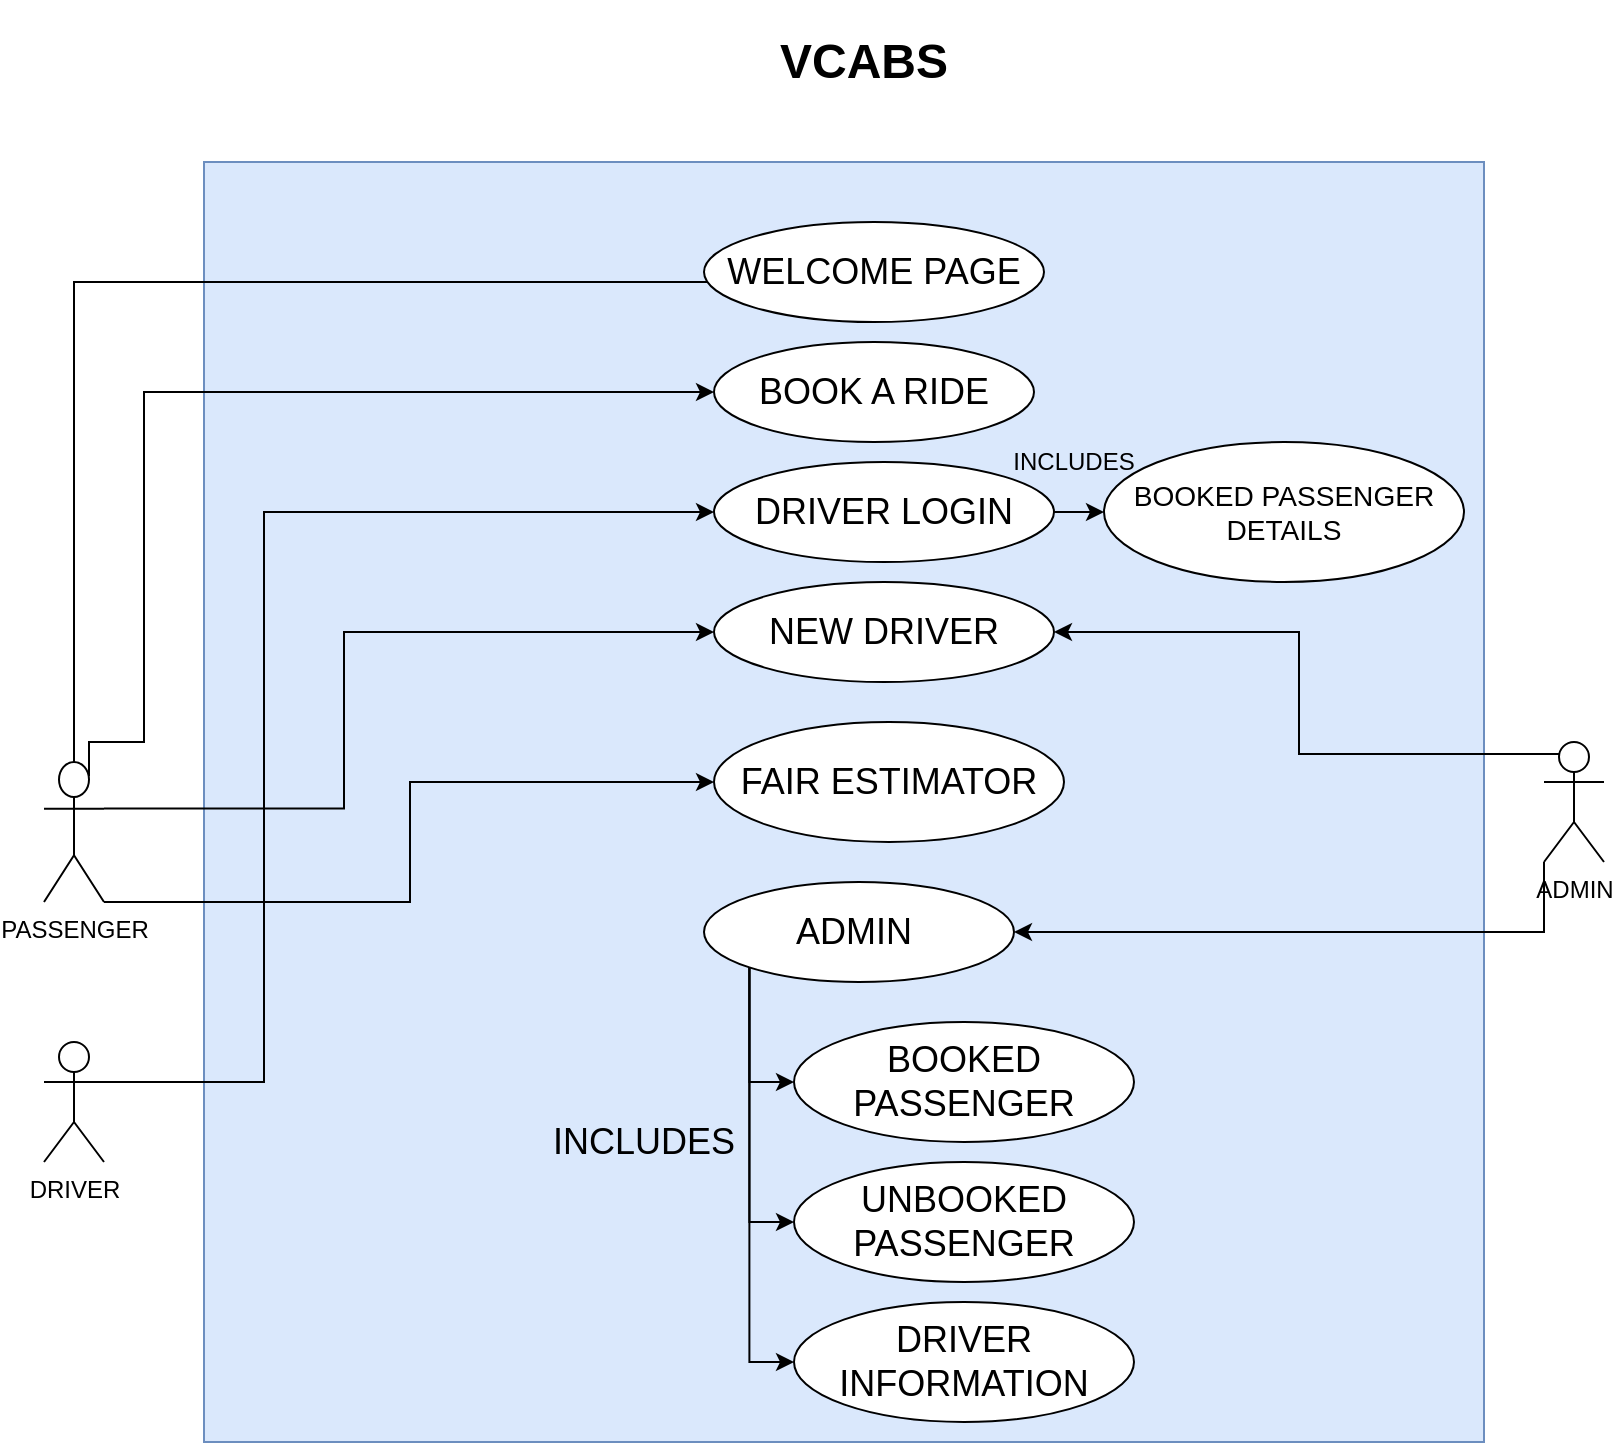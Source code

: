 <mxfile version="13.4.2" type="google"><diagram id="J2TgFTKHYY8Vbr_5dGK-" name="Page-1"><mxGraphModel dx="946" dy="548" grid="1" gridSize="10" guides="1" tooltips="1" connect="1" arrows="1" fold="1" page="1" pageScale="1" pageWidth="850" pageHeight="1100" math="0" shadow="0"><root><mxCell id="0"/><mxCell id="1" parent="0"/><mxCell id="3gffSuf3q3p_yLynHTh8-1" value="PASSENGER" style="shape=umlActor;verticalLabelPosition=bottom;verticalAlign=top;html=1;outlineConnect=0;" parent="1" vertex="1"><mxGeometry x="50" y="480" width="30" height="70" as="geometry"/></mxCell><mxCell id="3gffSuf3q3p_yLynHTh8-2" value="" style="whiteSpace=wrap;html=1;aspect=fixed;fillColor=#dae8fc;strokeColor=#6c8ebf;" parent="1" vertex="1"><mxGeometry x="130" y="180" width="640" height="640" as="geometry"/></mxCell><mxCell id="3gffSuf3q3p_yLynHTh8-4" value="ADMIN" style="shape=umlActor;verticalLabelPosition=bottom;verticalAlign=top;html=1;outlineConnect=0;" parent="1" vertex="1"><mxGeometry x="800" y="470" width="30" height="60" as="geometry"/></mxCell><mxCell id="3gffSuf3q3p_yLynHTh8-14" style="edgeStyle=orthogonalEdgeStyle;rounded=0;orthogonalLoop=1;jettySize=auto;html=1;exitX=0.5;exitY=0;exitDx=0;exitDy=0;entryX=0;entryY=1;entryDx=0;entryDy=0;exitPerimeter=0;" parent="1" source="3gffSuf3q3p_yLynHTh8-1" target="3gffSuf3q3p_yLynHTh8-5" edge="1"><mxGeometry relative="1" as="geometry"><Array as="points"><mxPoint x="65" y="240"/><mxPoint x="405" y="240"/></Array></mxGeometry></mxCell><mxCell id="3gffSuf3q3p_yLynHTh8-5" value="&lt;h2&gt;&lt;span style=&quot;font-weight: 400&quot;&gt;WELCOME PAGE&lt;/span&gt;&lt;/h2&gt;" style="ellipse;whiteSpace=wrap;html=1;align=center;" parent="1" vertex="1"><mxGeometry x="380" y="210" width="170" height="50" as="geometry"/></mxCell><mxCell id="3gffSuf3q3p_yLynHTh8-15" style="edgeStyle=orthogonalEdgeStyle;rounded=0;orthogonalLoop=1;jettySize=auto;html=1;exitX=0.75;exitY=0.1;exitDx=0;exitDy=0;entryX=0;entryY=0.5;entryDx=0;entryDy=0;exitPerimeter=0;" parent="1" source="3gffSuf3q3p_yLynHTh8-1" target="3gffSuf3q3p_yLynHTh8-6" edge="1"><mxGeometry relative="1" as="geometry"><mxPoint x="70" y="480" as="sourcePoint"/><Array as="points"><mxPoint x="73" y="470"/><mxPoint x="100" y="470"/><mxPoint x="100" y="295"/></Array></mxGeometry></mxCell><mxCell id="3gffSuf3q3p_yLynHTh8-6" value="&lt;h2&gt;&lt;span style=&quot;font-weight: 400&quot;&gt;BOOK A RIDE&lt;/span&gt;&lt;/h2&gt;" style="ellipse;whiteSpace=wrap;html=1;align=center;" parent="1" vertex="1"><mxGeometry x="385" y="270" width="160" height="50" as="geometry"/></mxCell><mxCell id="3gffSuf3q3p_yLynHTh8-50" style="edgeStyle=orthogonalEdgeStyle;rounded=0;orthogonalLoop=1;jettySize=auto;html=1;exitX=1;exitY=0.5;exitDx=0;exitDy=0;strokeColor=#000000;" parent="1" source="3gffSuf3q3p_yLynHTh8-7" target="3gffSuf3q3p_yLynHTh8-49" edge="1"><mxGeometry relative="1" as="geometry"/></mxCell><mxCell id="3gffSuf3q3p_yLynHTh8-7" value="&lt;h2&gt;&lt;span style=&quot;font-weight: normal&quot;&gt;DRIVER LOGIN&lt;/span&gt;&lt;/h2&gt;" style="ellipse;whiteSpace=wrap;html=1;" parent="1" vertex="1"><mxGeometry x="385" y="330" width="170" height="50" as="geometry"/></mxCell><mxCell id="3gffSuf3q3p_yLynHTh8-41" style="edgeStyle=orthogonalEdgeStyle;rounded=0;orthogonalLoop=1;jettySize=auto;html=1;exitX=1;exitY=0.333;exitDx=0;exitDy=0;entryX=0;entryY=0.5;entryDx=0;entryDy=0;strokeColor=#000000;exitPerimeter=0;" parent="1" source="3gffSuf3q3p_yLynHTh8-1" target="3gffSuf3q3p_yLynHTh8-8" edge="1"><mxGeometry relative="1" as="geometry"><Array as="points"><mxPoint x="200" y="503"/><mxPoint x="200" y="415"/></Array></mxGeometry></mxCell><mxCell id="3gffSuf3q3p_yLynHTh8-42" style="edgeStyle=orthogonalEdgeStyle;rounded=0;orthogonalLoop=1;jettySize=auto;html=1;exitX=0.25;exitY=0.1;exitDx=0;exitDy=0;entryX=1;entryY=0.5;entryDx=0;entryDy=0;strokeColor=#000000;exitPerimeter=0;" parent="1" source="3gffSuf3q3p_yLynHTh8-4" target="3gffSuf3q3p_yLynHTh8-8" edge="1"><mxGeometry relative="1" as="geometry"/></mxCell><mxCell id="3gffSuf3q3p_yLynHTh8-8" value="&lt;h2&gt;&lt;span style=&quot;font-weight: normal&quot;&gt;NEW DRIVER&lt;/span&gt;&lt;/h2&gt;" style="ellipse;whiteSpace=wrap;html=1;" parent="1" vertex="1"><mxGeometry x="385" y="390" width="170" height="50" as="geometry"/></mxCell><mxCell id="3gffSuf3q3p_yLynHTh8-9" value="&lt;h2&gt;&lt;span style=&quot;font-weight: normal&quot;&gt;BOOKED PASSENGER&lt;/span&gt;&lt;/h2&gt;" style="ellipse;whiteSpace=wrap;html=1;" parent="1" vertex="1"><mxGeometry x="425" y="610" width="170" height="60" as="geometry"/></mxCell><mxCell id="3gffSuf3q3p_yLynHTh8-24" value="&lt;h2&gt;&lt;span style=&quot;font-weight: normal&quot;&gt;FAIR ESTIMATOR&lt;/span&gt;&lt;/h2&gt;" style="ellipse;whiteSpace=wrap;html=1;" parent="1" vertex="1"><mxGeometry x="385" y="460" width="175" height="60" as="geometry"/></mxCell><mxCell id="3gffSuf3q3p_yLynHTh8-30" style="edgeStyle=orthogonalEdgeStyle;rounded=0;orthogonalLoop=1;jettySize=auto;html=1;exitX=0;exitY=1;exitDx=0;exitDy=0;entryX=0;entryY=0.5;entryDx=0;entryDy=0;" parent="1" source="3gffSuf3q3p_yLynHTh8-26" target="3gffSuf3q3p_yLynHTh8-9" edge="1"><mxGeometry relative="1" as="geometry"/></mxCell><mxCell id="3gffSuf3q3p_yLynHTh8-31" style="edgeStyle=orthogonalEdgeStyle;rounded=0;orthogonalLoop=1;jettySize=auto;html=1;exitX=0;exitY=1;exitDx=0;exitDy=0;entryX=0;entryY=0.5;entryDx=0;entryDy=0;" parent="1" source="3gffSuf3q3p_yLynHTh8-26" target="3gffSuf3q3p_yLynHTh8-28" edge="1"><mxGeometry relative="1" as="geometry"/></mxCell><mxCell id="3gffSuf3q3p_yLynHTh8-32" style="edgeStyle=orthogonalEdgeStyle;rounded=0;orthogonalLoop=1;jettySize=auto;html=1;exitX=0;exitY=1;exitDx=0;exitDy=0;entryX=0;entryY=0.5;entryDx=0;entryDy=0;" parent="1" source="3gffSuf3q3p_yLynHTh8-26" target="3gffSuf3q3p_yLynHTh8-29" edge="1"><mxGeometry relative="1" as="geometry"/></mxCell><mxCell id="3gffSuf3q3p_yLynHTh8-44" style="edgeStyle=orthogonalEdgeStyle;rounded=0;orthogonalLoop=1;jettySize=auto;html=1;exitX=0;exitY=1;exitDx=0;exitDy=0;entryX=1;entryY=0.5;entryDx=0;entryDy=0;strokeColor=#000000;exitPerimeter=0;" parent="1" source="3gffSuf3q3p_yLynHTh8-4" target="3gffSuf3q3p_yLynHTh8-26" edge="1"><mxGeometry relative="1" as="geometry"/></mxCell><mxCell id="3gffSuf3q3p_yLynHTh8-26" value="&lt;h2&gt;&lt;span style=&quot;font-weight: normal&quot;&gt;ADMIN&amp;nbsp;&lt;/span&gt;&lt;/h2&gt;" style="ellipse;whiteSpace=wrap;html=1;" parent="1" vertex="1"><mxGeometry x="380" y="540" width="155" height="50" as="geometry"/></mxCell><mxCell id="3gffSuf3q3p_yLynHTh8-28" value="&lt;h2&gt;&lt;span style=&quot;font-weight: normal&quot;&gt;UNBOOKED PASSENGER&lt;/span&gt;&lt;/h2&gt;" style="ellipse;whiteSpace=wrap;html=1;" parent="1" vertex="1"><mxGeometry x="425" y="680" width="170" height="60" as="geometry"/></mxCell><mxCell id="3gffSuf3q3p_yLynHTh8-29" value="&lt;h2&gt;&lt;span style=&quot;font-weight: normal&quot;&gt;DRIVER INFORMATION&lt;/span&gt;&lt;/h2&gt;" style="ellipse;whiteSpace=wrap;html=1;" parent="1" vertex="1"><mxGeometry x="425" y="750" width="170" height="60" as="geometry"/></mxCell><mxCell id="3gffSuf3q3p_yLynHTh8-35" value="&lt;h2&gt;&lt;span style=&quot;font-weight: normal&quot;&gt;INCLUDES&lt;/span&gt;&lt;/h2&gt;" style="text;html=1;strokeColor=none;fillColor=none;align=center;verticalAlign=middle;whiteSpace=wrap;rounded=0;direction=west;" parent="1" vertex="1"><mxGeometry x="290" y="650" width="120" height="40" as="geometry"/></mxCell><mxCell id="3gffSuf3q3p_yLynHTh8-39" style="edgeStyle=orthogonalEdgeStyle;rounded=0;orthogonalLoop=1;jettySize=auto;html=1;exitX=1;exitY=1;exitDx=0;exitDy=0;exitPerimeter=0;" parent="1" source="3gffSuf3q3p_yLynHTh8-1" target="3gffSuf3q3p_yLynHTh8-24" edge="1"><mxGeometry relative="1" as="geometry"><Array as="points"><mxPoint x="233" y="550"/><mxPoint x="233" y="490"/></Array></mxGeometry></mxCell><mxCell id="3gffSuf3q3p_yLynHTh8-48" style="edgeStyle=orthogonalEdgeStyle;rounded=0;orthogonalLoop=1;jettySize=auto;html=1;exitX=1;exitY=0.333;exitDx=0;exitDy=0;exitPerimeter=0;entryX=0;entryY=0.5;entryDx=0;entryDy=0;strokeColor=#000000;" parent="1" source="3gffSuf3q3p_yLynHTh8-45" target="3gffSuf3q3p_yLynHTh8-7" edge="1"><mxGeometry relative="1" as="geometry"><Array as="points"><mxPoint x="160" y="640"/><mxPoint x="160" y="355"/></Array></mxGeometry></mxCell><mxCell id="3gffSuf3q3p_yLynHTh8-45" value="DRIVER" style="shape=umlActor;verticalLabelPosition=bottom;verticalAlign=top;html=1;outlineConnect=0;" parent="1" vertex="1"><mxGeometry x="50" y="620" width="30" height="60" as="geometry"/></mxCell><mxCell id="3gffSuf3q3p_yLynHTh8-49" value="&lt;h3&gt;&lt;span style=&quot;font-weight: normal&quot;&gt;BOOKED PASSENGER DETAILS&lt;/span&gt;&lt;/h3&gt;" style="ellipse;whiteSpace=wrap;html=1;" parent="1" vertex="1"><mxGeometry x="580" y="320" width="180" height="70" as="geometry"/></mxCell><mxCell id="3gffSuf3q3p_yLynHTh8-51" value="INCLUDES" style="text;html=1;strokeColor=none;fillColor=none;align=center;verticalAlign=middle;whiteSpace=wrap;rounded=0;" parent="1" vertex="1"><mxGeometry x="545" y="320" width="40" height="20" as="geometry"/></mxCell><mxCell id="vz8alqsgcYTprwnLM2vc-1" value="&lt;h1&gt;VCABS&lt;/h1&gt;" style="text;html=1;strokeColor=none;fillColor=none;align=center;verticalAlign=middle;whiteSpace=wrap;rounded=0;" vertex="1" parent="1"><mxGeometry x="365" y="100" width="190" height="60" as="geometry"/></mxCell></root></mxGraphModel></diagram></mxfile>